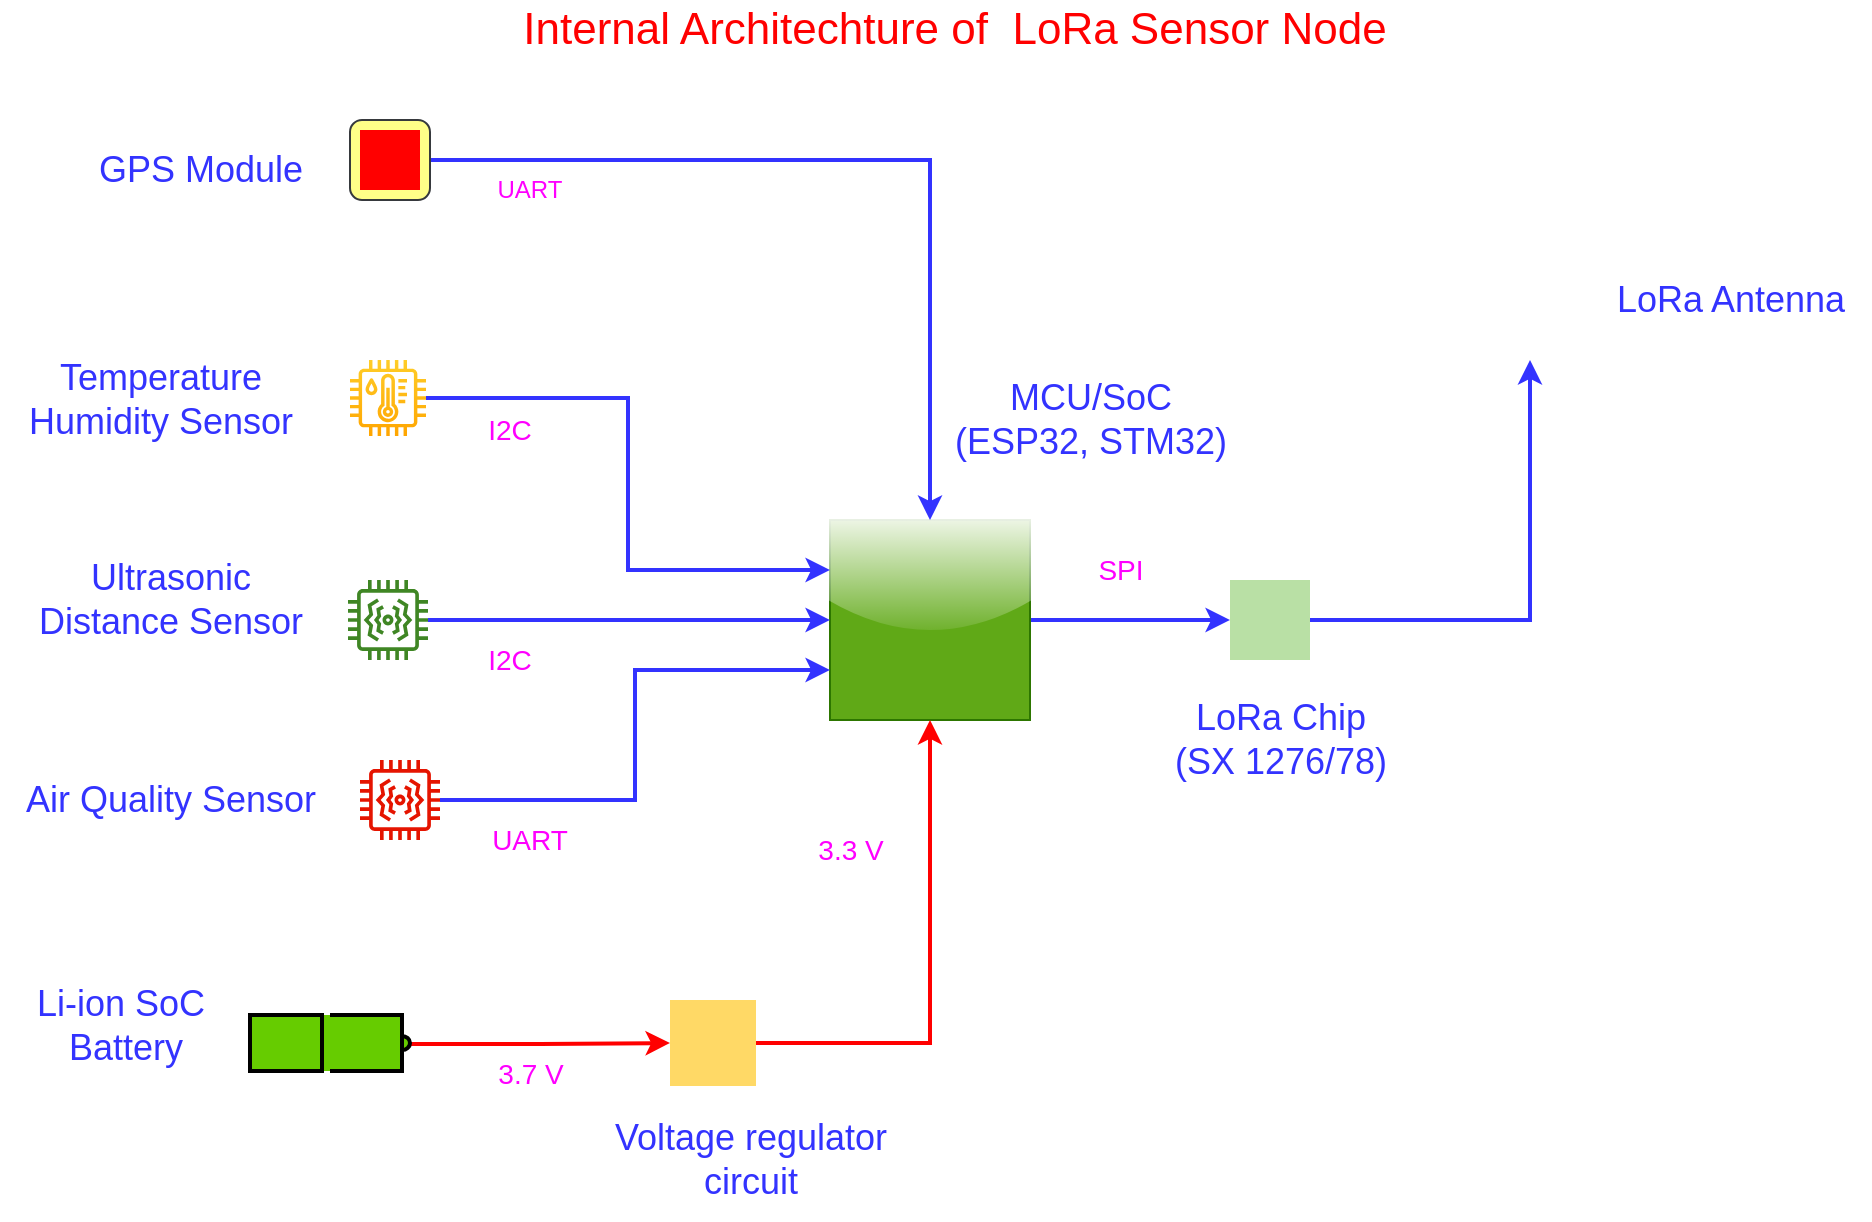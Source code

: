 <mxfile version="20.8.14" type="device"><diagram name="Page-1" id="BeE3cusC8mW7NANd-BEx"><mxGraphModel dx="1274" dy="702" grid="1" gridSize="10" guides="1" tooltips="1" connect="1" arrows="1" fold="1" page="1" pageScale="1" pageWidth="1654" pageHeight="1169" math="0" shadow="0"><root><mxCell id="0"/><mxCell id="1" parent="0"/><mxCell id="_9XlB48ve29TuSKK9ejC-1" style="edgeStyle=orthogonalEdgeStyle;rounded=0;orthogonalLoop=1;jettySize=auto;html=1;exitX=1;exitY=0.5;exitDx=0;exitDy=0;strokeColor=#3333FF;strokeWidth=2;" edge="1" parent="1" source="_9XlB48ve29TuSKK9ejC-2" target="_9XlB48ve29TuSKK9ejC-7"><mxGeometry relative="1" as="geometry"/></mxCell><mxCell id="_9XlB48ve29TuSKK9ejC-2" value="" style="whiteSpace=wrap;html=1;aspect=fixed;glass=1;fillColor=#60a917;strokeColor=#2D7600;fontColor=#ffffff;" vertex="1" parent="1"><mxGeometry x="440" y="280" width="100" height="100" as="geometry"/></mxCell><mxCell id="_9XlB48ve29TuSKK9ejC-3" value="" style="shape=image;html=1;verticalAlign=top;verticalLabelPosition=bottom;labelBackgroundColor=#FFD966;imageAspect=0;aspect=fixed;image=https://cdn1.iconfinder.com/data/icons/computer-hardware-glyphs-vol-2/52/signal__device__technology__radar__satellite__antenna__tower-128.png" vertex="1" parent="1"><mxGeometry x="760" y="140" width="60" height="60" as="geometry"/></mxCell><mxCell id="_9XlB48ve29TuSKK9ejC-4" style="edgeStyle=orthogonalEdgeStyle;rounded=0;orthogonalLoop=1;jettySize=auto;html=1;entryX=0;entryY=0.25;entryDx=0;entryDy=0;strokeColor=#3333FF;strokeWidth=2;" edge="1" parent="1" source="_9XlB48ve29TuSKK9ejC-5" target="_9XlB48ve29TuSKK9ejC-2"><mxGeometry relative="1" as="geometry"/></mxCell><mxCell id="_9XlB48ve29TuSKK9ejC-5" value="" style="sketch=0;outlineConnect=0;gradientColor=#ffa500;fillColor=#ffcd28;strokeColor=#d79b00;dashed=0;verticalLabelPosition=bottom;verticalAlign=top;align=center;html=1;fontSize=12;fontStyle=0;aspect=fixed;pointerEvents=1;shape=mxgraph.aws4.iot_thing_temperature_humidity_sensor;" vertex="1" parent="1"><mxGeometry x="200" y="200" width="38" height="38" as="geometry"/></mxCell><mxCell id="_9XlB48ve29TuSKK9ejC-6" style="edgeStyle=orthogonalEdgeStyle;rounded=0;orthogonalLoop=1;jettySize=auto;html=1;entryX=0.5;entryY=1;entryDx=0;entryDy=0;strokeColor=#3333FF;strokeWidth=2;" edge="1" parent="1" source="_9XlB48ve29TuSKK9ejC-7" target="_9XlB48ve29TuSKK9ejC-3"><mxGeometry relative="1" as="geometry"/></mxCell><mxCell id="_9XlB48ve29TuSKK9ejC-7" value="" style="shape=image;html=1;verticalAlign=top;verticalLabelPosition=bottom;labelBackgroundColor=#ffffff;imageAspect=0;aspect=fixed;image=https://cdn1.iconfinder.com/data/icons/computer-hardware-glyphs-vol-2/52/microchip__chip__cpu__computer__proceesor__pc__hardware-128.png;direction=south;imageBackground=#B9E0A5;" vertex="1" parent="1"><mxGeometry x="640" y="310" width="40" height="40" as="geometry"/></mxCell><mxCell id="_9XlB48ve29TuSKK9ejC-8" style="edgeStyle=orthogonalEdgeStyle;rounded=0;orthogonalLoop=1;jettySize=auto;html=1;fontSize=20;fontColor=#FF0000;strokeColor=#FF0000;strokeWidth=2;exitX=0.938;exitY=0.518;exitDx=0;exitDy=0;exitPerimeter=0;" edge="1" parent="1" source="_9XlB48ve29TuSKK9ejC-37" target="_9XlB48ve29TuSKK9ejC-26"><mxGeometry relative="1" as="geometry"><mxPoint x="240" y="541.5" as="sourcePoint"/></mxGeometry></mxCell><mxCell id="_9XlB48ve29TuSKK9ejC-9" value="&lt;div style=&quot;font-size: 18px;&quot;&gt;&lt;font style=&quot;font-size: 18px;&quot; color=&quot;#3333FF&quot;&gt;Temperature&lt;/font&gt;&lt;/div&gt;&lt;div style=&quot;font-size: 18px;&quot;&gt;&lt;font style=&quot;font-size: 18px;&quot; color=&quot;#3333FF&quot;&gt;Humidity Sensor&lt;/font&gt;&lt;/div&gt;" style="text;html=1;align=center;verticalAlign=middle;resizable=0;points=[];autosize=1;strokeColor=none;fillColor=none;" vertex="1" parent="1"><mxGeometry x="25" y="190" width="160" height="60" as="geometry"/></mxCell><mxCell id="_9XlB48ve29TuSKK9ejC-10" value="&lt;div style=&quot;font-size: 18px;&quot;&gt;&lt;font style=&quot;font-size: 18px;&quot; color=&quot;#3333FF&quot;&gt;Ultrasonic &lt;br&gt;&lt;/font&gt;&lt;/div&gt;&lt;div style=&quot;font-size: 18px;&quot;&gt;&lt;font style=&quot;font-size: 18px;&quot; color=&quot;#3333FF&quot;&gt;Distance Sensor&lt;br&gt;&lt;/font&gt;&lt;/div&gt;" style="text;html=1;align=center;verticalAlign=middle;resizable=0;points=[];autosize=1;strokeColor=none;fillColor=none;" vertex="1" parent="1"><mxGeometry x="30" y="290" width="160" height="60" as="geometry"/></mxCell><mxCell id="_9XlB48ve29TuSKK9ejC-11" value="&lt;div style=&quot;font-size: 18px;&quot;&gt;&lt;font style=&quot;font-size: 18px;&quot; color=&quot;#3333FF&quot;&gt;Li-ion SoC&lt;/font&gt;&lt;/div&gt;&lt;div style=&quot;font-size: 18px;&quot;&gt;&lt;font style=&quot;font-size: 18px;&quot; color=&quot;#3333FF&quot;&gt;&amp;nbsp;Battery&lt;/font&gt;&lt;/div&gt;" style="text;html=1;align=center;verticalAlign=middle;resizable=0;points=[];autosize=1;strokeColor=none;fillColor=none;" vertex="1" parent="1"><mxGeometry x="30" y="503" width="110" height="60" as="geometry"/></mxCell><mxCell id="_9XlB48ve29TuSKK9ejC-12" value="&lt;div style=&quot;font-size: 18px;&quot;&gt;&lt;font style=&quot;font-size: 18px;&quot; color=&quot;#3333FF&quot;&gt;LoRa Chip&lt;/font&gt;&lt;/div&gt;&lt;div style=&quot;font-size: 18px;&quot;&gt;&lt;font style=&quot;font-size: 18px;&quot; color=&quot;#3333FF&quot;&gt;(SX 1276/78)&lt;br&gt;&lt;/font&gt;&lt;/div&gt;" style="text;html=1;align=center;verticalAlign=middle;resizable=0;points=[];autosize=1;strokeColor=none;fillColor=none;" vertex="1" parent="1"><mxGeometry x="600" y="359.5" width="130" height="60" as="geometry"/></mxCell><mxCell id="_9XlB48ve29TuSKK9ejC-13" value="&lt;div style=&quot;font-size: 18px;&quot;&gt;&lt;font style=&quot;font-size: 18px;&quot; color=&quot;#3333FF&quot;&gt;MCU/SoC&lt;/font&gt;&lt;/div&gt;&lt;div style=&quot;font-size: 18px;&quot;&gt;&lt;font style=&quot;font-size: 18px;&quot; color=&quot;#3333FF&quot;&gt;(ESP32, STM32)&lt;br&gt;&lt;/font&gt;&lt;/div&gt;" style="text;html=1;align=center;verticalAlign=middle;resizable=0;points=[];autosize=1;strokeColor=none;fillColor=none;" vertex="1" parent="1"><mxGeometry x="490" y="200" width="160" height="60" as="geometry"/></mxCell><mxCell id="_9XlB48ve29TuSKK9ejC-14" value="&lt;font style=&quot;font-size: 18px;&quot; color=&quot;#3333FF&quot;&gt;LoRa Antenna&lt;/font&gt;" style="text;html=1;align=center;verticalAlign=middle;resizable=0;points=[];autosize=1;strokeColor=none;fillColor=none;" vertex="1" parent="1"><mxGeometry x="820" y="150" width="140" height="40" as="geometry"/></mxCell><mxCell id="_9XlB48ve29TuSKK9ejC-15" value="&lt;font style=&quot;font-size: 14px;&quot; color=&quot;#FF00FF&quot;&gt;I2C&lt;/font&gt;" style="text;html=1;strokeColor=none;fillColor=none;align=center;verticalAlign=middle;whiteSpace=wrap;rounded=0;" vertex="1" parent="1"><mxGeometry x="250" y="220" width="60" height="30" as="geometry"/></mxCell><mxCell id="_9XlB48ve29TuSKK9ejC-16" value="&lt;font style=&quot;font-size: 14px;&quot; color=&quot;#FF00FF&quot;&gt;SPI&lt;/font&gt;" style="text;html=1;align=center;verticalAlign=middle;resizable=0;points=[];autosize=1;strokeColor=none;fillColor=none;" vertex="1" parent="1"><mxGeometry x="560" y="290" width="50" height="30" as="geometry"/></mxCell><mxCell id="_9XlB48ve29TuSKK9ejC-17" value="" style="shape=image;html=1;verticalAlign=top;verticalLabelPosition=bottom;labelBackgroundColor=#ffffff;imageAspect=0;aspect=fixed;image=https://cdn1.iconfinder.com/data/icons/science-technology-outline-24-px/24/Computer_chip_integrated_circuit_memory_chip_microprocessor_processor_chip-128.png" vertex="1" parent="1"><mxGeometry x="460.5" y="300.5" width="59" height="59" as="geometry"/></mxCell><mxCell id="_9XlB48ve29TuSKK9ejC-18" value="3.7 V" style="text;html=1;align=center;verticalAlign=middle;resizable=0;points=[];autosize=1;strokeColor=none;fillColor=none;fontSize=14;fontColor=#FF00FF;" vertex="1" parent="1"><mxGeometry x="260" y="541.5" width="60" height="30" as="geometry"/></mxCell><mxCell id="_9XlB48ve29TuSKK9ejC-19" value="&lt;font style=&quot;font-size: 14px;&quot; color=&quot;#FF00FF&quot;&gt;I2C&lt;/font&gt;" style="text;html=1;strokeColor=none;fillColor=none;align=center;verticalAlign=middle;whiteSpace=wrap;rounded=0;" vertex="1" parent="1"><mxGeometry x="250" y="335" width="60" height="30" as="geometry"/></mxCell><mxCell id="_9XlB48ve29TuSKK9ejC-20" value="&lt;font style=&quot;font-size: 22px;&quot; color=&quot;#FF0000&quot;&gt;Internal Architechture of&amp;nbsp; LoRa Sensor Node&lt;/font&gt;" style="text;html=1;strokeColor=none;fillColor=none;align=center;verticalAlign=middle;whiteSpace=wrap;rounded=0;" vertex="1" parent="1"><mxGeometry x="240" y="20" width="525" height="30" as="geometry"/></mxCell><mxCell id="_9XlB48ve29TuSKK9ejC-21" style="edgeStyle=orthogonalEdgeStyle;rounded=0;orthogonalLoop=1;jettySize=auto;html=1;entryX=0.5;entryY=0;entryDx=0;entryDy=0;fontSize=20;fontColor=#FF0000;strokeColor=#3333FF;strokeWidth=2;" edge="1" parent="1" source="_9XlB48ve29TuSKK9ejC-22" target="_9XlB48ve29TuSKK9ejC-2"><mxGeometry relative="1" as="geometry"/></mxCell><mxCell id="_9XlB48ve29TuSKK9ejC-22" value="" style="rounded=1;whiteSpace=wrap;html=1;labelBackgroundColor=#FFD966;fontSize=20;fillColor=#ffff88;strokeColor=#36393d;" vertex="1" parent="1"><mxGeometry x="200" y="80" width="40" height="40" as="geometry"/></mxCell><mxCell id="_9XlB48ve29TuSKK9ejC-23" value="" style="shape=image;html=1;verticalAlign=top;verticalLabelPosition=bottom;labelBackgroundColor=#ffffff;imageAspect=0;aspect=fixed;image=https://cdn2.iconfinder.com/data/icons/simple-microphone-icon/512/Location_Icon-128.png;fontSize=20;fontColor=#FF0000;imageBackground=#FF0000;" vertex="1" parent="1"><mxGeometry x="205" y="85" width="30" height="30" as="geometry"/></mxCell><mxCell id="_9XlB48ve29TuSKK9ejC-24" value="&lt;div style=&quot;font-size: 18px;&quot;&gt;&lt;font style=&quot;font-size: 18px;&quot; color=&quot;#3333FF&quot;&gt;GPS Module&lt;br&gt;&lt;/font&gt;&lt;/div&gt;" style="text;html=1;align=center;verticalAlign=middle;resizable=0;points=[];autosize=1;strokeColor=none;fillColor=none;" vertex="1" parent="1"><mxGeometry x="60" y="85" width="130" height="40" as="geometry"/></mxCell><mxCell id="_9XlB48ve29TuSKK9ejC-25" style="edgeStyle=orthogonalEdgeStyle;rounded=0;orthogonalLoop=1;jettySize=auto;html=1;entryX=0.5;entryY=1;entryDx=0;entryDy=0;fontSize=20;fontColor=#FF0000;strokeColor=#FF0000;strokeWidth=2;" edge="1" parent="1" source="_9XlB48ve29TuSKK9ejC-26" target="_9XlB48ve29TuSKK9ejC-2"><mxGeometry relative="1" as="geometry"/></mxCell><mxCell id="_9XlB48ve29TuSKK9ejC-26" value="" style="shape=image;html=1;verticalAlign=top;verticalLabelPosition=bottom;labelBackgroundColor=#ffffff;imageAspect=0;aspect=fixed;image=https://cdn2.iconfinder.com/data/icons/boxicons-regular-vol-1/24/bx-chip-128.png;fontSize=20;fontColor=#FF0000;imageBackground=#FFD966;direction=west;" vertex="1" parent="1"><mxGeometry x="360" y="520" width="43" height="43" as="geometry"/></mxCell><mxCell id="_9XlB48ve29TuSKK9ejC-27" style="edgeStyle=orthogonalEdgeStyle;rounded=0;orthogonalLoop=1;jettySize=auto;html=1;entryX=0;entryY=0.5;entryDx=0;entryDy=0;fontSize=20;fontColor=#FF0000;strokeWidth=2;strokeColor=#3333FF;" edge="1" parent="1" source="_9XlB48ve29TuSKK9ejC-28" target="_9XlB48ve29TuSKK9ejC-2"><mxGeometry relative="1" as="geometry"/></mxCell><mxCell id="_9XlB48ve29TuSKK9ejC-28" value="" style="sketch=0;outlineConnect=0;fontColor=#232F3E;gradientColor=none;fillColor=#3F8624;strokeColor=none;dashed=0;verticalLabelPosition=bottom;verticalAlign=top;align=center;html=1;fontSize=12;fontStyle=0;aspect=fixed;pointerEvents=1;shape=mxgraph.aws4.iot_thing_vibration_sensor;rounded=1;glass=1;labelBackgroundColor=#FFD966;" vertex="1" parent="1"><mxGeometry x="199" y="310" width="40" height="40" as="geometry"/></mxCell><mxCell id="_9XlB48ve29TuSKK9ejC-29" value="&lt;div style=&quot;font-size: 18px;&quot;&gt;&lt;font style=&quot;font-size: 18px;&quot; color=&quot;#3333FF&quot;&gt;Voltage regulator&lt;/font&gt;&lt;/div&gt;&lt;div style=&quot;font-size: 18px;&quot;&gt;&lt;font style=&quot;font-size: 18px;&quot; color=&quot;#3333FF&quot;&gt;circuit&lt;br&gt;&lt;/font&gt;&lt;/div&gt;" style="text;html=1;align=center;verticalAlign=middle;resizable=0;points=[];autosize=1;strokeColor=none;fillColor=none;" vertex="1" parent="1"><mxGeometry x="320" y="570" width="160" height="60" as="geometry"/></mxCell><mxCell id="_9XlB48ve29TuSKK9ejC-30" value="3.3 V" style="text;html=1;align=center;verticalAlign=middle;resizable=0;points=[];autosize=1;strokeColor=none;fillColor=none;fontSize=14;fontColor=#FF00FF;" vertex="1" parent="1"><mxGeometry x="420" y="430" width="60" height="30" as="geometry"/></mxCell><mxCell id="_9XlB48ve29TuSKK9ejC-31" style="edgeStyle=orthogonalEdgeStyle;rounded=0;orthogonalLoop=1;jettySize=auto;html=1;entryX=0;entryY=0.75;entryDx=0;entryDy=0;fontSize=20;fontColor=#FF0000;strokeColor=#3333FF;strokeWidth=2;" edge="1" parent="1" source="_9XlB48ve29TuSKK9ejC-32" target="_9XlB48ve29TuSKK9ejC-2"><mxGeometry relative="1" as="geometry"/></mxCell><mxCell id="_9XlB48ve29TuSKK9ejC-32" value="" style="sketch=0;outlineConnect=0;fontColor=#ffffff;fillColor=#e51400;strokeColor=#B20000;dashed=0;verticalLabelPosition=bottom;verticalAlign=top;align=center;html=1;fontSize=12;fontStyle=0;aspect=fixed;pointerEvents=1;shape=mxgraph.aws4.iot_thing_vibration_sensor;rounded=1;glass=1;labelBackgroundColor=#FFD966;" vertex="1" parent="1"><mxGeometry x="205" y="400" width="40" height="40" as="geometry"/></mxCell><mxCell id="_9XlB48ve29TuSKK9ejC-33" value="&lt;div style=&quot;font-size: 18px;&quot;&gt;&lt;font style=&quot;font-size: 18px;&quot; color=&quot;#3333FF&quot;&gt;&lt;br&gt;&lt;/font&gt;&lt;/div&gt;" style="text;html=1;align=center;verticalAlign=middle;resizable=0;points=[];autosize=1;strokeColor=none;fillColor=none;" vertex="1" parent="1"><mxGeometry x="109" y="390" width="20" height="40" as="geometry"/></mxCell><mxCell id="_9XlB48ve29TuSKK9ejC-34" value="&lt;div style=&quot;font-size: 18px;&quot;&gt;&lt;font style=&quot;font-size: 18px;&quot; color=&quot;#3333FF&quot;&gt;Air Quality Sensor&lt;br&gt;&lt;/font&gt;&lt;/div&gt;" style="text;html=1;align=center;verticalAlign=middle;resizable=0;points=[];autosize=1;strokeColor=none;fillColor=none;" vertex="1" parent="1"><mxGeometry x="25" y="400" width="170" height="40" as="geometry"/></mxCell><mxCell id="_9XlB48ve29TuSKK9ejC-35" value="&lt;font style=&quot;font-size: 14px;&quot; color=&quot;#FF00FF&quot;&gt;UART&lt;/font&gt;" style="text;html=1;strokeColor=none;fillColor=none;align=center;verticalAlign=middle;whiteSpace=wrap;rounded=0;" vertex="1" parent="1"><mxGeometry x="260" y="425" width="60" height="30" as="geometry"/></mxCell><mxCell id="_9XlB48ve29TuSKK9ejC-36" value="&lt;font color=&quot;#FF00FF&quot;&gt;UART&lt;/font&gt;" style="text;html=1;strokeColor=none;fillColor=none;align=center;verticalAlign=middle;whiteSpace=wrap;rounded=0;" vertex="1" parent="1"><mxGeometry x="260" y="100" width="60" height="30" as="geometry"/></mxCell><mxCell id="_9XlB48ve29TuSKK9ejC-37" value="" style="html=1;verticalLabelPosition=bottom;align=center;labelBackgroundColor=#ffffff;verticalAlign=top;strokeWidth=2;strokeColor=#000000;shadow=0;dashed=0;shape=mxgraph.ios7.icons.battery;fontSize=22;fillColor=#66CC00;" vertex="1" parent="1"><mxGeometry x="150" y="527.5" width="80" height="28" as="geometry"/></mxCell></root></mxGraphModel></diagram></mxfile>